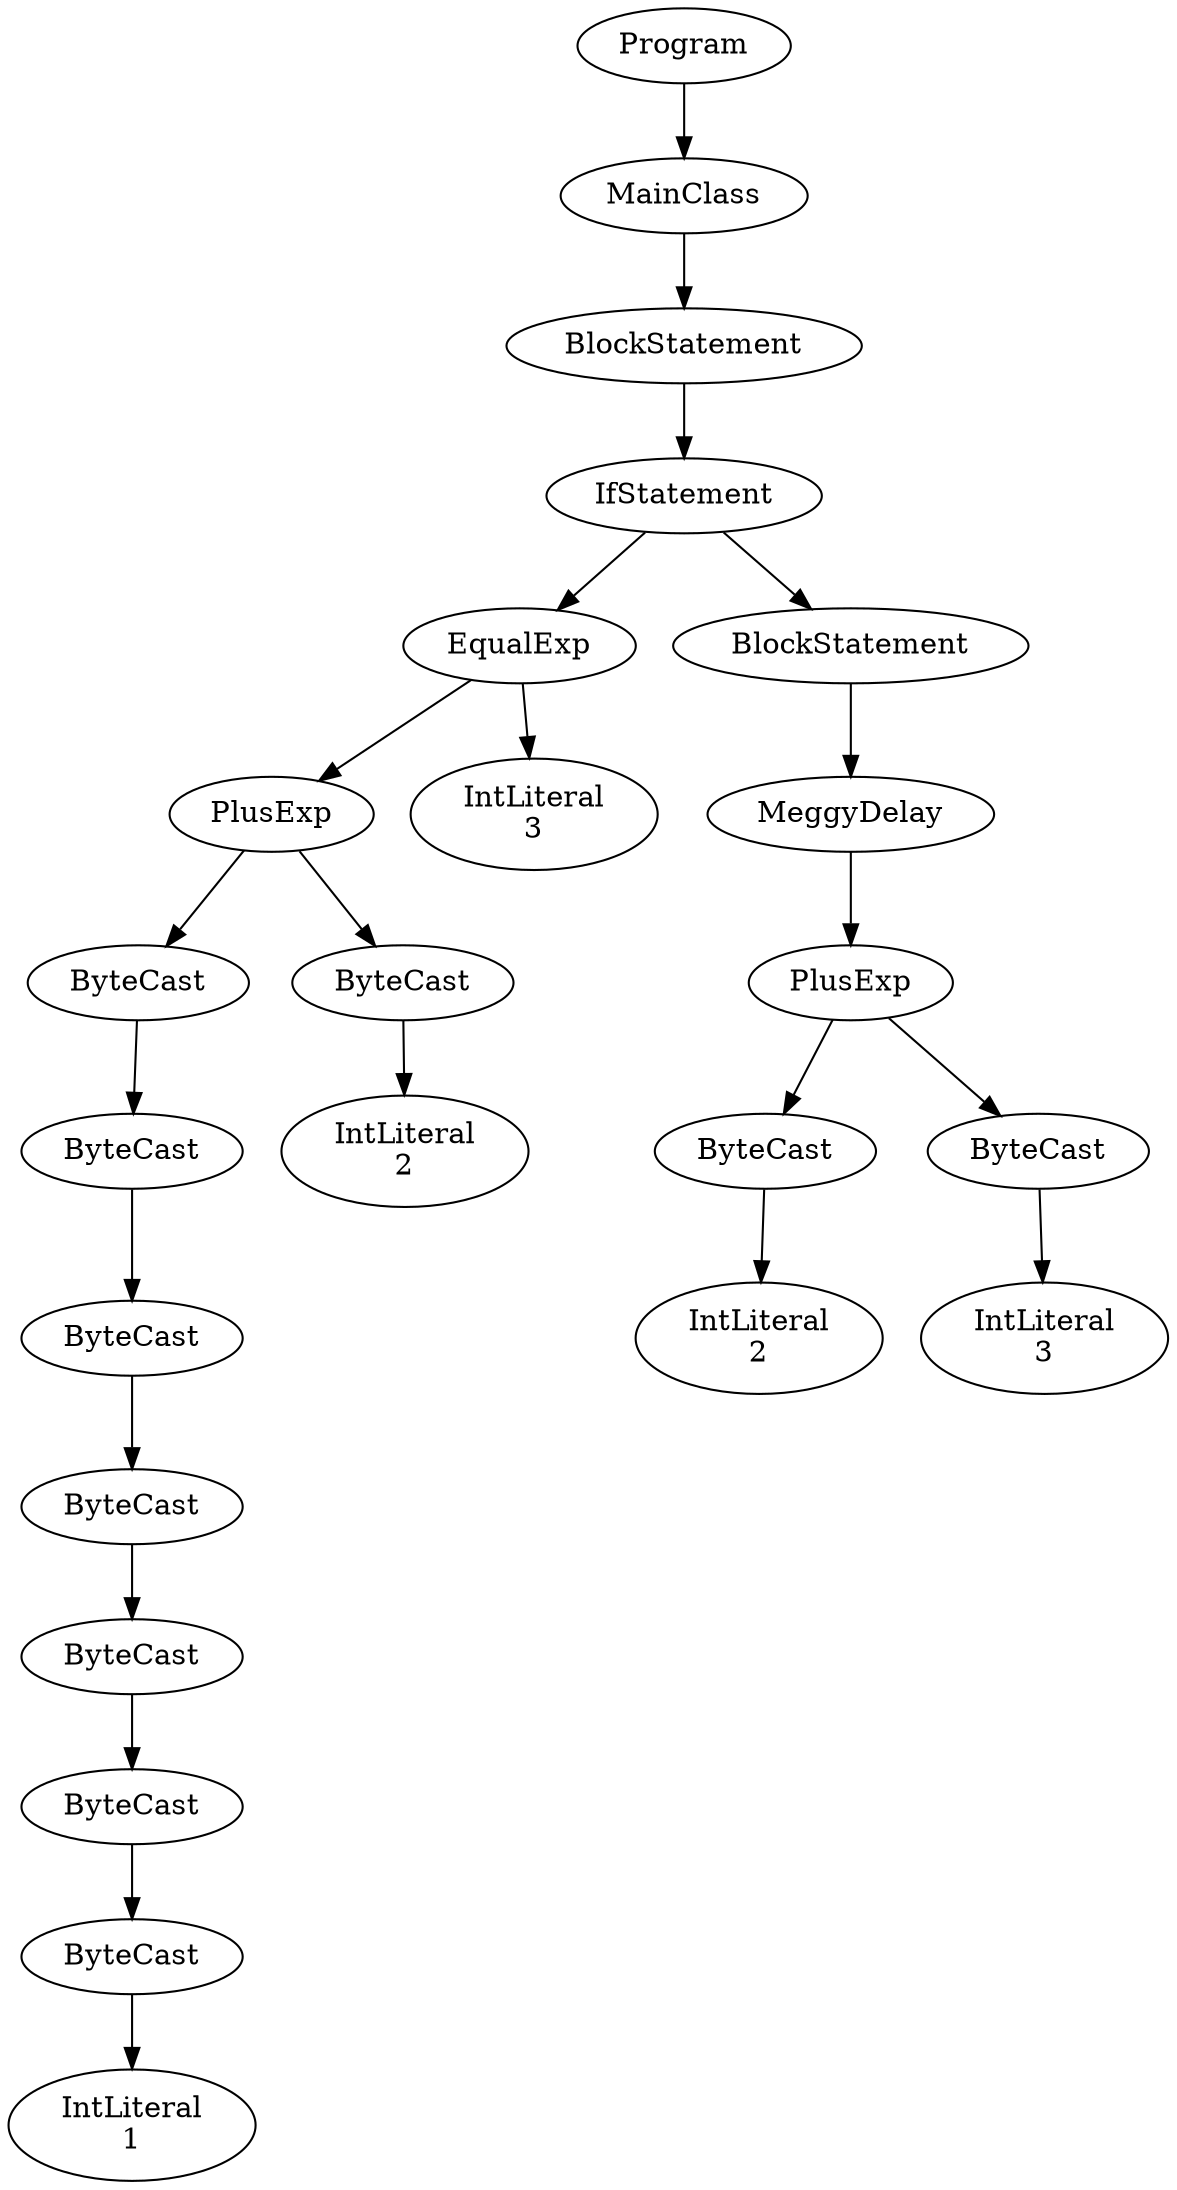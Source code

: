 digraph ASTGraph {
0 [ label="Program" ];
1 [ label="MainClass" ];
0 -> 1
2 [ label="BlockStatement" ];
1 -> 2
3 [ label="IfStatement" ];
2 -> 3
4 [ label="EqualExp" ];
3 -> 4
5 [ label="PlusExp" ];
4 -> 5
6 [ label="ByteCast" ];
5 -> 6
7 [ label="ByteCast" ];
6 -> 7
8 [ label="ByteCast" ];
7 -> 8
9 [ label="ByteCast" ];
8 -> 9
10 [ label="ByteCast" ];
9 -> 10
11 [ label="ByteCast" ];
10 -> 11
12 [ label="ByteCast" ];
11 -> 12
13 [ label="IntLiteral\n1" ];
12 -> 13
14 [ label="ByteCast" ];
5 -> 14
15 [ label="IntLiteral\n2" ];
14 -> 15
16 [ label="IntLiteral\n3" ];
4 -> 16
17 [ label="BlockStatement" ];
3 -> 17
18 [ label="MeggyDelay" ];
17 -> 18
19 [ label="PlusExp" ];
18 -> 19
20 [ label="ByteCast" ];
19 -> 20
21 [ label="IntLiteral\n2" ];
20 -> 21
22 [ label="ByteCast" ];
19 -> 22
23 [ label="IntLiteral\n3" ];
22 -> 23
}
